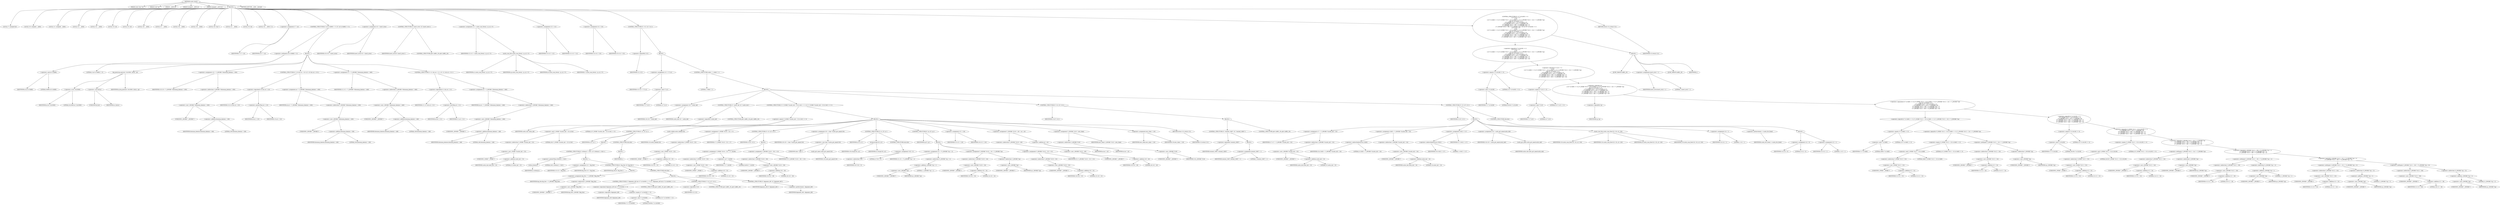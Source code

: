 digraph cache_insert {  
"1000116" [label = "(METHOD,cache_insert)" ]
"1000117" [label = "(PARAM,const char *a1)" ]
"1000118" [label = "(PARAM,void *cp)" ]
"1000119" [label = "(PARAM,__int64 a3)" ]
"1000120" [label = "(PARAM,unsigned __int64 a4)" ]
"1000121" [label = "(PARAM,unsigned __int16 a5)" ]
"1000122" [label = "(BLOCK,,)" ]
"1000123" [label = "(LOCAL,v7: unsigned int)" ]
"1000124" [label = "(LOCAL,v10: unsigned __int64)" ]
"1000125" [label = "(LOCAL,v11: unsigned __int64)" ]
"1000126" [label = "(LOCAL,v12: __int64)" ]
"1000127" [label = "(LOCAL,v13: __int64)" ]
"1000128" [label = "(LOCAL,v14: int)" ]
"1000129" [label = "(LOCAL,v15: int)" ]
"1000130" [label = "(LOCAL,v16: __int64)" ]
"1000131" [label = "(LOCAL,v17: __int64)" ]
"1000132" [label = "(LOCAL,v18: __int64)" ]
"1000133" [label = "(LOCAL,v19: __int64)" ]
"1000134" [label = "(LOCAL,v20: char *)" ]
"1000135" [label = "(LOCAL,v21: __int64)" ]
"1000136" [label = "(LOCAL,v23: int)" ]
"1000137" [label = "(LOCAL,v24: __int64 [ 2 ])" ]
"1000138" [label = "(<operator>.assignment,v7 = a5)" ]
"1000139" [label = "(IDENTIFIER,v7,v7 = a5)" ]
"1000140" [label = "(IDENTIFIER,a5,v7 = a5)" ]
"1000141" [label = "(CONTROL_STRUCTURE,if ( (a5 & 0x980) != 0 ),if ( (a5 & 0x980) != 0 ))" ]
"1000142" [label = "(<operator>.notEquals,(a5 & 0x980) != 0)" ]
"1000143" [label = "(<operator>.and,a5 & 0x980)" ]
"1000144" [label = "(IDENTIFIER,a5,a5 & 0x980)" ]
"1000145" [label = "(LITERAL,0x980,a5 & 0x980)" ]
"1000146" [label = "(LITERAL,0,(a5 & 0x980) != 0)" ]
"1000147" [label = "(BLOCK,,)" ]
"1000148" [label = "(log_query,log_query(a5 | 0x10000, (int)a1, cp))" ]
"1000149" [label = "(<operator>.or,a5 | 0x10000)" ]
"1000150" [label = "(IDENTIFIER,a5,a5 | 0x10000)" ]
"1000151" [label = "(LITERAL,0x10000,a5 | 0x10000)" ]
"1000152" [label = "(<operator>.cast,(int)a1)" ]
"1000153" [label = "(UNKNOWN,int,int)" ]
"1000154" [label = "(IDENTIFIER,a1,(int)a1)" ]
"1000155" [label = "(IDENTIFIER,cp,log_query(a5 | 0x10000, (int)a1, cp))" ]
"1000156" [label = "(<operator>.assignment,v10 = *(_QWORD *)(dnsmasq_daemon + 456))" ]
"1000157" [label = "(IDENTIFIER,v10,v10 = *(_QWORD *)(dnsmasq_daemon + 456))" ]
"1000158" [label = "(<operator>.indirection,*(_QWORD *)(dnsmasq_daemon + 456))" ]
"1000159" [label = "(<operator>.cast,(_QWORD *)(dnsmasq_daemon + 456))" ]
"1000160" [label = "(UNKNOWN,_QWORD *,_QWORD *)" ]
"1000161" [label = "(<operator>.addition,dnsmasq_daemon + 456)" ]
"1000162" [label = "(IDENTIFIER,dnsmasq_daemon,dnsmasq_daemon + 456)" ]
"1000163" [label = "(LITERAL,456,dnsmasq_daemon + 456)" ]
"1000164" [label = "(CONTROL_STRUCTURE,if ( v10 && a4 > v10 ),if ( v10 && a4 > v10 ))" ]
"1000165" [label = "(<operator>.logicalAnd,v10 && a4 > v10)" ]
"1000166" [label = "(IDENTIFIER,v10,v10 && a4 > v10)" ]
"1000167" [label = "(<operator>.greaterThan,a4 > v10)" ]
"1000168" [label = "(IDENTIFIER,a4,a4 > v10)" ]
"1000169" [label = "(IDENTIFIER,v10,a4 > v10)" ]
"1000170" [label = "(<operator>.assignment,a4 = *(_QWORD *)(dnsmasq_daemon + 456))" ]
"1000171" [label = "(IDENTIFIER,a4,a4 = *(_QWORD *)(dnsmasq_daemon + 456))" ]
"1000172" [label = "(<operator>.indirection,*(_QWORD *)(dnsmasq_daemon + 456))" ]
"1000173" [label = "(<operator>.cast,(_QWORD *)(dnsmasq_daemon + 456))" ]
"1000174" [label = "(UNKNOWN,_QWORD *,_QWORD *)" ]
"1000175" [label = "(<operator>.addition,dnsmasq_daemon + 456)" ]
"1000176" [label = "(IDENTIFIER,dnsmasq_daemon,dnsmasq_daemon + 456)" ]
"1000177" [label = "(LITERAL,456,dnsmasq_daemon + 456)" ]
"1000178" [label = "(<operator>.assignment,v11 = *(_QWORD *)(dnsmasq_daemon + 448))" ]
"1000179" [label = "(IDENTIFIER,v11,v11 = *(_QWORD *)(dnsmasq_daemon + 448))" ]
"1000180" [label = "(<operator>.indirection,*(_QWORD *)(dnsmasq_daemon + 448))" ]
"1000181" [label = "(<operator>.cast,(_QWORD *)(dnsmasq_daemon + 448))" ]
"1000182" [label = "(UNKNOWN,_QWORD *,_QWORD *)" ]
"1000183" [label = "(<operator>.addition,dnsmasq_daemon + 448)" ]
"1000184" [label = "(IDENTIFIER,dnsmasq_daemon,dnsmasq_daemon + 448)" ]
"1000185" [label = "(LITERAL,448,dnsmasq_daemon + 448)" ]
"1000186" [label = "(CONTROL_STRUCTURE,if ( v11 && a4 < v11 ),if ( v11 && a4 < v11 ))" ]
"1000187" [label = "(<operator>.logicalAnd,v11 && a4 < v11)" ]
"1000188" [label = "(IDENTIFIER,v11,v11 && a4 < v11)" ]
"1000189" [label = "(<operator>.lessThan,a4 < v11)" ]
"1000190" [label = "(IDENTIFIER,a4,a4 < v11)" ]
"1000191" [label = "(IDENTIFIER,v11,a4 < v11)" ]
"1000192" [label = "(<operator>.assignment,a4 = *(_QWORD *)(dnsmasq_daemon + 448))" ]
"1000193" [label = "(IDENTIFIER,a4,a4 = *(_QWORD *)(dnsmasq_daemon + 448))" ]
"1000194" [label = "(<operator>.indirection,*(_QWORD *)(dnsmasq_daemon + 448))" ]
"1000195" [label = "(<operator>.cast,(_QWORD *)(dnsmasq_daemon + 448))" ]
"1000196" [label = "(UNKNOWN,_QWORD *,_QWORD *)" ]
"1000197" [label = "(<operator>.addition,dnsmasq_daemon + 448)" ]
"1000198" [label = "(IDENTIFIER,dnsmasq_daemon,dnsmasq_daemon + 448)" ]
"1000199" [label = "(LITERAL,448,dnsmasq_daemon + 448)" ]
"1000200" [label = "(<operator>.assignment,v23 = insert_error)" ]
"1000201" [label = "(IDENTIFIER,v23,v23 = insert_error)" ]
"1000202" [label = "(IDENTIFIER,insert_error,v23 = insert_error)" ]
"1000203" [label = "(CONTROL_STRUCTURE,if ( insert_error ),if ( insert_error ))" ]
"1000204" [label = "(IDENTIFIER,insert_error,if ( insert_error ))" ]
"1000205" [label = "(CONTROL_STRUCTURE,goto LABEL_29;,goto LABEL_29;)" ]
"1000206" [label = "(<operator>.assignment,v12 = cache_scan_free(a1, cp, a3, v7))" ]
"1000207" [label = "(IDENTIFIER,v12,v12 = cache_scan_free(a1, cp, a3, v7))" ]
"1000208" [label = "(cache_scan_free,cache_scan_free(a1, cp, a3, v7))" ]
"1000209" [label = "(IDENTIFIER,a1,cache_scan_free(a1, cp, a3, v7))" ]
"1000210" [label = "(IDENTIFIER,cp,cache_scan_free(a1, cp, a3, v7))" ]
"1000211" [label = "(IDENTIFIER,a3,cache_scan_free(a1, cp, a3, v7))" ]
"1000212" [label = "(IDENTIFIER,v7,cache_scan_free(a1, cp, a3, v7))" ]
"1000213" [label = "(<operator>.assignment,v13 = v12)" ]
"1000214" [label = "(IDENTIFIER,v13,v13 = v12)" ]
"1000215" [label = "(IDENTIFIER,v12,v13 = v12)" ]
"1000216" [label = "(<operator>.assignment,v14 = v23)" ]
"1000217" [label = "(IDENTIFIER,v14,v14 = v23)" ]
"1000218" [label = "(IDENTIFIER,v23,v14 = v23)" ]
"1000219" [label = "(CONTROL_STRUCTURE,if ( !v12 ),if ( !v12 ))" ]
"1000220" [label = "(<operator>.logicalNot,!v12)" ]
"1000221" [label = "(IDENTIFIER,v12,!v12)" ]
"1000222" [label = "(BLOCK,,)" ]
"1000223" [label = "(<operator>.assignment,v15 = v7 & 4)" ]
"1000224" [label = "(IDENTIFIER,v15,v15 = v7 & 4)" ]
"1000225" [label = "(<operator>.and,v7 & 4)" ]
"1000226" [label = "(IDENTIFIER,v7,v7 & 4)" ]
"1000227" [label = "(LITERAL,4,v7 & 4)" ]
"1000228" [label = "(CONTROL_STRUCTURE,while ( 1 ),while ( 1 ))" ]
"1000229" [label = "(LITERAL,1,while ( 1 ))" ]
"1000230" [label = "(BLOCK,,)" ]
"1000231" [label = "(<operator>.assignment,v16 = cache_tail)" ]
"1000232" [label = "(IDENTIFIER,v16,v16 = cache_tail)" ]
"1000233" [label = "(IDENTIFIER,cache_tail,v16 = cache_tail)" ]
"1000234" [label = "(CONTROL_STRUCTURE,if ( !cache_tail ),if ( !cache_tail ))" ]
"1000235" [label = "(<operator>.logicalNot,!cache_tail)" ]
"1000236" [label = "(IDENTIFIER,cache_tail,!cache_tail)" ]
"1000237" [label = "(CONTROL_STRUCTURE,goto LABEL_28;,goto LABEL_28;)" ]
"1000238" [label = "(CONTROL_STRUCTURE,if ( (*(_WORD *)(cache_tail + 52) & 0xC) == 0 ),if ( (*(_WORD *)(cache_tail + 52) & 0xC) == 0 ))" ]
"1000239" [label = "(<operator>.equals,(*(_WORD *)(cache_tail + 52) & 0xC) == 0)" ]
"1000240" [label = "(<operator>.and,*(_WORD *)(cache_tail + 52) & 0xC)" ]
"1000241" [label = "(<operator>.indirection,*(_WORD *)(cache_tail + 52))" ]
"1000242" [label = "(<operator>.cast,(_WORD *)(cache_tail + 52))" ]
"1000243" [label = "(UNKNOWN,_WORD *,_WORD *)" ]
"1000244" [label = "(<operator>.addition,cache_tail + 52)" ]
"1000245" [label = "(IDENTIFIER,cache_tail,cache_tail + 52)" ]
"1000246" [label = "(LITERAL,52,cache_tail + 52)" ]
"1000247" [label = "(LITERAL,0xC,*(_WORD *)(cache_tail + 52) & 0xC)" ]
"1000248" [label = "(LITERAL,0,(*(_WORD *)(cache_tail + 52) & 0xC) == 0)" ]
"1000249" [label = "(BLOCK,,)" ]
"1000250" [label = "(CONTROL_STRUCTURE,if ( a1 ),if ( a1 ))" ]
"1000251" [label = "(IDENTIFIER,a1,if ( a1 ))" ]
"1000252" [label = "(BLOCK,,)" ]
"1000253" [label = "(CONTROL_STRUCTURE,if ( strlen(a1) > 0x31 ),if ( strlen(a1) > 0x31 ))" ]
"1000254" [label = "(<operator>.greaterThan,strlen(a1) > 0x31)" ]
"1000255" [label = "(strlen,strlen(a1))" ]
"1000256" [label = "(IDENTIFIER,a1,strlen(a1))" ]
"1000257" [label = "(LITERAL,0x31,strlen(a1) > 0x31)" ]
"1000258" [label = "(BLOCK,,)" ]
"1000259" [label = "(<operator>.assignment,v13 = big_free)" ]
"1000260" [label = "(IDENTIFIER,v13,v13 = big_free)" ]
"1000261" [label = "(IDENTIFIER,big_free,v13 = big_free)" ]
"1000262" [label = "(CONTROL_STRUCTURE,if ( big_free ),if ( big_free ))" ]
"1000263" [label = "(IDENTIFIER,big_free,if ( big_free ))" ]
"1000264" [label = "(BLOCK,,)" ]
"1000265" [label = "(<operator>.assignment,big_free = *(_QWORD *)big_free)" ]
"1000266" [label = "(IDENTIFIER,big_free,big_free = *(_QWORD *)big_free)" ]
"1000267" [label = "(<operator>.indirection,*(_QWORD *)big_free)" ]
"1000268" [label = "(<operator>.cast,(_QWORD *)big_free)" ]
"1000269" [label = "(UNKNOWN,_QWORD *,_QWORD *)" ]
"1000270" [label = "(IDENTIFIER,big_free,(_QWORD *)big_free)" ]
"1000271" [label = "(CONTROL_STRUCTURE,else,else)" ]
"1000272" [label = "(BLOCK,,)" ]
"1000273" [label = "(CONTROL_STRUCTURE,if ( !bignames_left && (v7 & 0x5000) == 0 ),if ( !bignames_left && (v7 & 0x5000) == 0 ))" ]
"1000274" [label = "(<operator>.logicalAnd,!bignames_left && (v7 & 0x5000) == 0)" ]
"1000275" [label = "(<operator>.logicalNot,!bignames_left)" ]
"1000276" [label = "(IDENTIFIER,bignames_left,!bignames_left)" ]
"1000277" [label = "(<operator>.equals,(v7 & 0x5000) == 0)" ]
"1000278" [label = "(<operator>.and,v7 & 0x5000)" ]
"1000279" [label = "(IDENTIFIER,v7,v7 & 0x5000)" ]
"1000280" [label = "(LITERAL,0x5000,v7 & 0x5000)" ]
"1000281" [label = "(LITERAL,0,(v7 & 0x5000) == 0)" ]
"1000282" [label = "(CONTROL_STRUCTURE,goto LABEL_28;,goto LABEL_28;)" ]
"1000283" [label = "(CONTROL_STRUCTURE,if ( !v13 ),if ( !v13 ))" ]
"1000284" [label = "(<operator>.logicalNot,!v13)" ]
"1000285" [label = "(IDENTIFIER,v13,!v13)" ]
"1000286" [label = "(CONTROL_STRUCTURE,goto LABEL_28;,goto LABEL_28;)" ]
"1000287" [label = "(CONTROL_STRUCTURE,if ( bignames_left ),if ( bignames_left ))" ]
"1000288" [label = "(IDENTIFIER,bignames_left,if ( bignames_left ))" ]
"1000289" [label = "(<operator>.preDecrement,--bignames_left)" ]
"1000290" [label = "(IDENTIFIER,bignames_left,--bignames_left)" ]
"1000291" [label = "(CONTROL_STRUCTURE,else,else)" ]
"1000292" [label = "(BLOCK,,)" ]
"1000293" [label = "(IDENTIFIER,L,)" ]
"1000294" [label = "(cache_unlink,cache_unlink(v16))" ]
"1000295" [label = "(IDENTIFIER,v16,cache_unlink(v16))" ]
"1000296" [label = "(<operator>.assignment,*(_WORD *)(v16 + 52) = v7)" ]
"1000297" [label = "(<operator>.indirection,*(_WORD *)(v16 + 52))" ]
"1000298" [label = "(<operator>.cast,(_WORD *)(v16 + 52))" ]
"1000299" [label = "(UNKNOWN,_WORD *,_WORD *)" ]
"1000300" [label = "(<operator>.addition,v16 + 52)" ]
"1000301" [label = "(IDENTIFIER,v16,v16 + 52)" ]
"1000302" [label = "(LITERAL,52,v16 + 52)" ]
"1000303" [label = "(IDENTIFIER,v7,*(_WORD *)(v16 + 52) = v7)" ]
"1000304" [label = "(CONTROL_STRUCTURE,if ( v13 ),if ( v13 ))" ]
"1000305" [label = "(IDENTIFIER,v13,if ( v13 ))" ]
"1000306" [label = "(BLOCK,,)" ]
"1000307" [label = "(<operator>.assignment,*(_WORD *)(v16 + 52) = v7 | 0x200)" ]
"1000308" [label = "(<operator>.indirection,*(_WORD *)(v16 + 52))" ]
"1000309" [label = "(<operator>.cast,(_WORD *)(v16 + 52))" ]
"1000310" [label = "(UNKNOWN,_WORD *,_WORD *)" ]
"1000311" [label = "(<operator>.addition,v16 + 52)" ]
"1000312" [label = "(IDENTIFIER,v16,v16 + 52)" ]
"1000313" [label = "(LITERAL,52,v16 + 52)" ]
"1000314" [label = "(<operator>.or,v7 | 0x200)" ]
"1000315" [label = "(IDENTIFIER,v7,v7 | 0x200)" ]
"1000316" [label = "(LITERAL,0x200,v7 | 0x200)" ]
"1000317" [label = "(<operator>.assignment,*(_QWORD *)(v16 + 56) = v13)" ]
"1000318" [label = "(<operator>.indirection,*(_QWORD *)(v16 + 56))" ]
"1000319" [label = "(<operator>.cast,(_QWORD *)(v16 + 56))" ]
"1000320" [label = "(UNKNOWN,_QWORD *,_QWORD *)" ]
"1000321" [label = "(<operator>.addition,v16 + 56)" ]
"1000322" [label = "(IDENTIFIER,v16,v16 + 56)" ]
"1000323" [label = "(LITERAL,56,v16 + 56)" ]
"1000324" [label = "(IDENTIFIER,v13,*(_QWORD *)(v16 + 56) = v13)" ]
"1000325" [label = "(<operator>.assignment,v20 = (char *)cache_get_name(v16))" ]
"1000326" [label = "(IDENTIFIER,v20,v20 = (char *)cache_get_name(v16))" ]
"1000327" [label = "(<operator>.cast,(char *)cache_get_name(v16))" ]
"1000328" [label = "(UNKNOWN,char *,char *)" ]
"1000329" [label = "(cache_get_name,cache_get_name(v16))" ]
"1000330" [label = "(IDENTIFIER,v16,cache_get_name(v16))" ]
"1000331" [label = "(CONTROL_STRUCTURE,if ( a1 ),if ( a1 ))" ]
"1000332" [label = "(IDENTIFIER,a1,if ( a1 ))" ]
"1000333" [label = "(strcpy,strcpy(v20, a1))" ]
"1000334" [label = "(IDENTIFIER,v20,strcpy(v20, a1))" ]
"1000335" [label = "(IDENTIFIER,a1,strcpy(v20, a1))" ]
"1000336" [label = "(CONTROL_STRUCTURE,else,else)" ]
"1000337" [label = "(<operator>.assignment,*v20 = 0)" ]
"1000338" [label = "(<operator>.indirection,*v20)" ]
"1000339" [label = "(IDENTIFIER,v20,*v20 = 0)" ]
"1000340" [label = "(LITERAL,0,*v20 = 0)" ]
"1000341" [label = "(CONTROL_STRUCTURE,if ( cp ),if ( cp ))" ]
"1000342" [label = "(IDENTIFIER,cp,if ( cp ))" ]
"1000343" [label = "(BLOCK,,)" ]
"1000344" [label = "(<operator>.assignment,v21 = *((_QWORD *)cp + 1))" ]
"1000345" [label = "(IDENTIFIER,v21,v21 = *((_QWORD *)cp + 1))" ]
"1000346" [label = "(<operator>.indirection,*((_QWORD *)cp + 1))" ]
"1000347" [label = "(<operator>.addition,(_QWORD *)cp + 1)" ]
"1000348" [label = "(<operator>.cast,(_QWORD *)cp)" ]
"1000349" [label = "(UNKNOWN,_QWORD *,_QWORD *)" ]
"1000350" [label = "(IDENTIFIER,cp,(_QWORD *)cp)" ]
"1000351" [label = "(LITERAL,1,(_QWORD *)cp + 1)" ]
"1000352" [label = "(<operator>.assignment,*(_QWORD *)(v16 + 24) = *(_QWORD *)cp)" ]
"1000353" [label = "(<operator>.indirection,*(_QWORD *)(v16 + 24))" ]
"1000354" [label = "(<operator>.cast,(_QWORD *)(v16 + 24))" ]
"1000355" [label = "(UNKNOWN,_QWORD *,_QWORD *)" ]
"1000356" [label = "(<operator>.addition,v16 + 24)" ]
"1000357" [label = "(IDENTIFIER,v16,v16 + 24)" ]
"1000358" [label = "(LITERAL,24,v16 + 24)" ]
"1000359" [label = "(<operator>.indirection,*(_QWORD *)cp)" ]
"1000360" [label = "(<operator>.cast,(_QWORD *)cp)" ]
"1000361" [label = "(UNKNOWN,_QWORD *,_QWORD *)" ]
"1000362" [label = "(IDENTIFIER,cp,(_QWORD *)cp)" ]
"1000363" [label = "(<operator>.assignment,*(_QWORD *)(v16 + 32) = v21)" ]
"1000364" [label = "(<operator>.indirection,*(_QWORD *)(v16 + 32))" ]
"1000365" [label = "(<operator>.cast,(_QWORD *)(v16 + 32))" ]
"1000366" [label = "(UNKNOWN,_QWORD *,_QWORD *)" ]
"1000367" [label = "(<operator>.addition,v16 + 32)" ]
"1000368" [label = "(IDENTIFIER,v16,v16 + 32)" ]
"1000369" [label = "(LITERAL,32,v16 + 32)" ]
"1000370" [label = "(IDENTIFIER,v21,*(_QWORD *)(v16 + 32) = v21)" ]
"1000371" [label = "(<operator>.assignment,v13 = v16)" ]
"1000372" [label = "(IDENTIFIER,v13,v13 = v16)" ]
"1000373" [label = "(IDENTIFIER,v16,v13 = v16)" ]
"1000374" [label = "(<operator>.assignment,*(_QWORD *)(v16 + 40) = a4 + a3)" ]
"1000375" [label = "(<operator>.indirection,*(_QWORD *)(v16 + 40))" ]
"1000376" [label = "(<operator>.cast,(_QWORD *)(v16 + 40))" ]
"1000377" [label = "(UNKNOWN,_QWORD *,_QWORD *)" ]
"1000378" [label = "(<operator>.addition,v16 + 40)" ]
"1000379" [label = "(IDENTIFIER,v16,v16 + 40)" ]
"1000380" [label = "(LITERAL,40,v16 + 40)" ]
"1000381" [label = "(<operator>.addition,a4 + a3)" ]
"1000382" [label = "(IDENTIFIER,a4,a4 + a3)" ]
"1000383" [label = "(IDENTIFIER,a3,a4 + a3)" ]
"1000384" [label = "(<operator>.assignment,*(_QWORD *)v16 = new_chain)" ]
"1000385" [label = "(<operator>.indirection,*(_QWORD *)v16)" ]
"1000386" [label = "(<operator>.cast,(_QWORD *)v16)" ]
"1000387" [label = "(UNKNOWN,_QWORD *,_QWORD *)" ]
"1000388" [label = "(IDENTIFIER,v16,(_QWORD *)v16)" ]
"1000389" [label = "(IDENTIFIER,new_chain,*(_QWORD *)v16 = new_chain)" ]
"1000390" [label = "(<operator>.assignment,new_chain = v16)" ]
"1000391" [label = "(IDENTIFIER,new_chain,new_chain = v16)" ]
"1000392" [label = "(IDENTIFIER,v16,new_chain = v16)" ]
"1000393" [label = "(RETURN,return v13;,return v13;)" ]
"1000394" [label = "(IDENTIFIER,v13,return v13;)" ]
"1000395" [label = "(CONTROL_STRUCTURE,if ( v14 ),if ( v14 ))" ]
"1000396" [label = "(IDENTIFIER,v14,if ( v14 ))" ]
"1000397" [label = "(BLOCK,,)" ]
"1000398" [label = "(CONTROL_STRUCTURE,if ( !warned_10067 ),if ( !warned_10067 ))" ]
"1000399" [label = "(<operator>.logicalNot,!warned_10067)" ]
"1000400" [label = "(IDENTIFIER,warned_10067,!warned_10067)" ]
"1000401" [label = "(BLOCK,,)" ]
"1000402" [label = "(<operator>.assignment,warned_10067 = 1)" ]
"1000403" [label = "(IDENTIFIER,warned_10067,warned_10067 = 1)" ]
"1000404" [label = "(LITERAL,1,warned_10067 = 1)" ]
"1000405" [label = "(CONTROL_STRUCTURE,goto LABEL_28;,goto LABEL_28;)" ]
"1000406" [label = "(CONTROL_STRUCTURE,if ( v15 ),if ( v15 ))" ]
"1000407" [label = "(IDENTIFIER,v15,if ( v15 ))" ]
"1000408" [label = "(BLOCK,,)" ]
"1000409" [label = "(<operator>.assignment,v17 = *(_QWORD *)(cache_tail + 32))" ]
"1000410" [label = "(IDENTIFIER,v17,v17 = *(_QWORD *)(cache_tail + 32))" ]
"1000411" [label = "(<operator>.indirection,*(_QWORD *)(cache_tail + 32))" ]
"1000412" [label = "(<operator>.cast,(_QWORD *)(cache_tail + 32))" ]
"1000413" [label = "(UNKNOWN,_QWORD *,_QWORD *)" ]
"1000414" [label = "(<operator>.addition,cache_tail + 32)" ]
"1000415" [label = "(IDENTIFIER,cache_tail,cache_tail + 32)" ]
"1000416" [label = "(LITERAL,32,cache_tail + 32)" ]
"1000417" [label = "(<operator>.assignment,v24[0] = *(_QWORD *)(cache_tail + 24))" ]
"1000418" [label = "(<operator>.indirectIndexAccess,v24[0])" ]
"1000419" [label = "(IDENTIFIER,v24,v24[0] = *(_QWORD *)(cache_tail + 24))" ]
"1000420" [label = "(LITERAL,0,v24[0] = *(_QWORD *)(cache_tail + 24))" ]
"1000421" [label = "(<operator>.indirection,*(_QWORD *)(cache_tail + 24))" ]
"1000422" [label = "(<operator>.cast,(_QWORD *)(cache_tail + 24))" ]
"1000423" [label = "(UNKNOWN,_QWORD *,_QWORD *)" ]
"1000424" [label = "(<operator>.addition,cache_tail + 24)" ]
"1000425" [label = "(IDENTIFIER,cache_tail,cache_tail + 24)" ]
"1000426" [label = "(LITERAL,24,cache_tail + 24)" ]
"1000427" [label = "(<operator>.assignment,v24[1] = v17)" ]
"1000428" [label = "(<operator>.indirectIndexAccess,v24[1])" ]
"1000429" [label = "(IDENTIFIER,v24,v24[1] = v17)" ]
"1000430" [label = "(LITERAL,1,v24[1] = v17)" ]
"1000431" [label = "(IDENTIFIER,v17,v24[1] = v17)" ]
"1000432" [label = "(<operator>.assignment,v18 = cache_get_name(cache_tail))" ]
"1000433" [label = "(IDENTIFIER,v18,v18 = cache_get_name(cache_tail))" ]
"1000434" [label = "(cache_get_name,cache_get_name(cache_tail))" ]
"1000435" [label = "(IDENTIFIER,cache_tail,cache_get_name(cache_tail))" ]
"1000436" [label = "(cache_scan_free,cache_scan_free(v18, v24, a3, v19))" ]
"1000437" [label = "(IDENTIFIER,v18,cache_scan_free(v18, v24, a3, v19))" ]
"1000438" [label = "(IDENTIFIER,v24,cache_scan_free(v18, v24, a3, v19))" ]
"1000439" [label = "(IDENTIFIER,a3,cache_scan_free(v18, v24, a3, v19))" ]
"1000440" [label = "(IDENTIFIER,v19,cache_scan_free(v18, v24, a3, v19))" ]
"1000441" [label = "(<operator>.assignment,v14 = 1)" ]
"1000442" [label = "(IDENTIFIER,v14,v14 = 1)" ]
"1000443" [label = "(LITERAL,1,v14 = 1)" ]
"1000444" [label = "(<operator>.preIncrement,++cache_live_freed)" ]
"1000445" [label = "(IDENTIFIER,cache_live_freed,++cache_live_freed)" ]
"1000446" [label = "(CONTROL_STRUCTURE,else,else)" ]
"1000447" [label = "(BLOCK,,)" ]
"1000448" [label = "(<operator>.assignment,v14 = 0)" ]
"1000449" [label = "(IDENTIFIER,v14,v14 = 0)" ]
"1000450" [label = "(LITERAL,0,v14 = 0)" ]
"1000451" [label = "(<operator>.assignment,v15 = 1)" ]
"1000452" [label = "(IDENTIFIER,v15,v15 = 1)" ]
"1000453" [label = "(LITERAL,1,v15 = 1)" ]
"1000454" [label = "(CONTROL_STRUCTURE,if ( (v7 & 0x180) == 0\n    || (v7 & 8) == 0\n    || !cp\n    || ((v7 & 0x80) == 0 || (*(_WORD *)(v12 + 52) & 0x80) == 0 || *(_DWORD *)(v12 + 24) != *(_DWORD *)cp)\n    && ((v7 & 0x100) == 0\n     || (*(_WORD *)(v12 + 52) & 0x100) == 0\n     || *(_DWORD *)(v12 + 24) != *(_DWORD *)cp\n     || *(_DWORD *)(v12 + 28) != *((_DWORD *)cp + 1)\n     || *(_DWORD *)(v12 + 32) != *((_DWORD *)cp + 2)\n     || *(_DWORD *)(v12 + 36) != *((_DWORD *)cp + 3)) ),if ( (v7 & 0x180) == 0\n    || (v7 & 8) == 0\n    || !cp\n    || ((v7 & 0x80) == 0 || (*(_WORD *)(v12 + 52) & 0x80) == 0 || *(_DWORD *)(v12 + 24) != *(_DWORD *)cp)\n    && ((v7 & 0x100) == 0\n     || (*(_WORD *)(v12 + 52) & 0x100) == 0\n     || *(_DWORD *)(v12 + 24) != *(_DWORD *)cp\n     || *(_DWORD *)(v12 + 28) != *((_DWORD *)cp + 1)\n     || *(_DWORD *)(v12 + 32) != *((_DWORD *)cp + 2)\n     || *(_DWORD *)(v12 + 36) != *((_DWORD *)cp + 3)) ))" ]
"1000455" [label = "(<operator>.logicalOr,(v7 & 0x180) == 0\n    || (v7 & 8) == 0\n    || !cp\n    || ((v7 & 0x80) == 0 || (*(_WORD *)(v12 + 52) & 0x80) == 0 || *(_DWORD *)(v12 + 24) != *(_DWORD *)cp)\n    && ((v7 & 0x100) == 0\n     || (*(_WORD *)(v12 + 52) & 0x100) == 0\n     || *(_DWORD *)(v12 + 24) != *(_DWORD *)cp\n     || *(_DWORD *)(v12 + 28) != *((_DWORD *)cp + 1)\n     || *(_DWORD *)(v12 + 32) != *((_DWORD *)cp + 2)\n     || *(_DWORD *)(v12 + 36) != *((_DWORD *)cp + 3)))" ]
"1000456" [label = "(<operator>.equals,(v7 & 0x180) == 0)" ]
"1000457" [label = "(<operator>.and,v7 & 0x180)" ]
"1000458" [label = "(IDENTIFIER,v7,v7 & 0x180)" ]
"1000459" [label = "(LITERAL,0x180,v7 & 0x180)" ]
"1000460" [label = "(LITERAL,0,(v7 & 0x180) == 0)" ]
"1000461" [label = "(<operator>.logicalOr,(v7 & 8) == 0\n    || !cp\n    || ((v7 & 0x80) == 0 || (*(_WORD *)(v12 + 52) & 0x80) == 0 || *(_DWORD *)(v12 + 24) != *(_DWORD *)cp)\n    && ((v7 & 0x100) == 0\n     || (*(_WORD *)(v12 + 52) & 0x100) == 0\n     || *(_DWORD *)(v12 + 24) != *(_DWORD *)cp\n     || *(_DWORD *)(v12 + 28) != *((_DWORD *)cp + 1)\n     || *(_DWORD *)(v12 + 32) != *((_DWORD *)cp + 2)\n     || *(_DWORD *)(v12 + 36) != *((_DWORD *)cp + 3)))" ]
"1000462" [label = "(<operator>.equals,(v7 & 8) == 0)" ]
"1000463" [label = "(<operator>.and,v7 & 8)" ]
"1000464" [label = "(IDENTIFIER,v7,v7 & 8)" ]
"1000465" [label = "(LITERAL,8,v7 & 8)" ]
"1000466" [label = "(LITERAL,0,(v7 & 8) == 0)" ]
"1000467" [label = "(<operator>.logicalOr,!cp\n    || ((v7 & 0x80) == 0 || (*(_WORD *)(v12 + 52) & 0x80) == 0 || *(_DWORD *)(v12 + 24) != *(_DWORD *)cp)\n    && ((v7 & 0x100) == 0\n     || (*(_WORD *)(v12 + 52) & 0x100) == 0\n     || *(_DWORD *)(v12 + 24) != *(_DWORD *)cp\n     || *(_DWORD *)(v12 + 28) != *((_DWORD *)cp + 1)\n     || *(_DWORD *)(v12 + 32) != *((_DWORD *)cp + 2)\n     || *(_DWORD *)(v12 + 36) != *((_DWORD *)cp + 3)))" ]
"1000468" [label = "(<operator>.logicalNot,!cp)" ]
"1000469" [label = "(IDENTIFIER,cp,!cp)" ]
"1000470" [label = "(<operator>.logicalAnd,((v7 & 0x80) == 0 || (*(_WORD *)(v12 + 52) & 0x80) == 0 || *(_DWORD *)(v12 + 24) != *(_DWORD *)cp)\n    && ((v7 & 0x100) == 0\n     || (*(_WORD *)(v12 + 52) & 0x100) == 0\n     || *(_DWORD *)(v12 + 24) != *(_DWORD *)cp\n     || *(_DWORD *)(v12 + 28) != *((_DWORD *)cp + 1)\n     || *(_DWORD *)(v12 + 32) != *((_DWORD *)cp + 2)\n     || *(_DWORD *)(v12 + 36) != *((_DWORD *)cp + 3)))" ]
"1000471" [label = "(<operator>.logicalOr,(v7 & 0x80) == 0 || (*(_WORD *)(v12 + 52) & 0x80) == 0 || *(_DWORD *)(v12 + 24) != *(_DWORD *)cp)" ]
"1000472" [label = "(<operator>.equals,(v7 & 0x80) == 0)" ]
"1000473" [label = "(<operator>.and,v7 & 0x80)" ]
"1000474" [label = "(IDENTIFIER,v7,v7 & 0x80)" ]
"1000475" [label = "(LITERAL,0x80,v7 & 0x80)" ]
"1000476" [label = "(LITERAL,0,(v7 & 0x80) == 0)" ]
"1000477" [label = "(<operator>.logicalOr,(*(_WORD *)(v12 + 52) & 0x80) == 0 || *(_DWORD *)(v12 + 24) != *(_DWORD *)cp)" ]
"1000478" [label = "(<operator>.equals,(*(_WORD *)(v12 + 52) & 0x80) == 0)" ]
"1000479" [label = "(<operator>.and,*(_WORD *)(v12 + 52) & 0x80)" ]
"1000480" [label = "(<operator>.indirection,*(_WORD *)(v12 + 52))" ]
"1000481" [label = "(<operator>.cast,(_WORD *)(v12 + 52))" ]
"1000482" [label = "(UNKNOWN,_WORD *,_WORD *)" ]
"1000483" [label = "(<operator>.addition,v12 + 52)" ]
"1000484" [label = "(IDENTIFIER,v12,v12 + 52)" ]
"1000485" [label = "(LITERAL,52,v12 + 52)" ]
"1000486" [label = "(LITERAL,0x80,*(_WORD *)(v12 + 52) & 0x80)" ]
"1000487" [label = "(LITERAL,0,(*(_WORD *)(v12 + 52) & 0x80) == 0)" ]
"1000488" [label = "(<operator>.notEquals,*(_DWORD *)(v12 + 24) != *(_DWORD *)cp)" ]
"1000489" [label = "(<operator>.indirection,*(_DWORD *)(v12 + 24))" ]
"1000490" [label = "(<operator>.cast,(_DWORD *)(v12 + 24))" ]
"1000491" [label = "(UNKNOWN,_DWORD *,_DWORD *)" ]
"1000492" [label = "(<operator>.addition,v12 + 24)" ]
"1000493" [label = "(IDENTIFIER,v12,v12 + 24)" ]
"1000494" [label = "(LITERAL,24,v12 + 24)" ]
"1000495" [label = "(<operator>.indirection,*(_DWORD *)cp)" ]
"1000496" [label = "(<operator>.cast,(_DWORD *)cp)" ]
"1000497" [label = "(UNKNOWN,_DWORD *,_DWORD *)" ]
"1000498" [label = "(IDENTIFIER,cp,(_DWORD *)cp)" ]
"1000499" [label = "(<operator>.logicalOr,(v7 & 0x100) == 0\n     || (*(_WORD *)(v12 + 52) & 0x100) == 0\n     || *(_DWORD *)(v12 + 24) != *(_DWORD *)cp\n     || *(_DWORD *)(v12 + 28) != *((_DWORD *)cp + 1)\n     || *(_DWORD *)(v12 + 32) != *((_DWORD *)cp + 2)\n     || *(_DWORD *)(v12 + 36) != *((_DWORD *)cp + 3))" ]
"1000500" [label = "(<operator>.equals,(v7 & 0x100) == 0)" ]
"1000501" [label = "(<operator>.and,v7 & 0x100)" ]
"1000502" [label = "(IDENTIFIER,v7,v7 & 0x100)" ]
"1000503" [label = "(LITERAL,0x100,v7 & 0x100)" ]
"1000504" [label = "(LITERAL,0,(v7 & 0x100) == 0)" ]
"1000505" [label = "(<operator>.logicalOr,(*(_WORD *)(v12 + 52) & 0x100) == 0\n     || *(_DWORD *)(v12 + 24) != *(_DWORD *)cp\n     || *(_DWORD *)(v12 + 28) != *((_DWORD *)cp + 1)\n     || *(_DWORD *)(v12 + 32) != *((_DWORD *)cp + 2)\n     || *(_DWORD *)(v12 + 36) != *((_DWORD *)cp + 3))" ]
"1000506" [label = "(<operator>.equals,(*(_WORD *)(v12 + 52) & 0x100) == 0)" ]
"1000507" [label = "(<operator>.and,*(_WORD *)(v12 + 52) & 0x100)" ]
"1000508" [label = "(<operator>.indirection,*(_WORD *)(v12 + 52))" ]
"1000509" [label = "(<operator>.cast,(_WORD *)(v12 + 52))" ]
"1000510" [label = "(UNKNOWN,_WORD *,_WORD *)" ]
"1000511" [label = "(<operator>.addition,v12 + 52)" ]
"1000512" [label = "(IDENTIFIER,v12,v12 + 52)" ]
"1000513" [label = "(LITERAL,52,v12 + 52)" ]
"1000514" [label = "(LITERAL,0x100,*(_WORD *)(v12 + 52) & 0x100)" ]
"1000515" [label = "(LITERAL,0,(*(_WORD *)(v12 + 52) & 0x100) == 0)" ]
"1000516" [label = "(<operator>.logicalOr,*(_DWORD *)(v12 + 24) != *(_DWORD *)cp\n     || *(_DWORD *)(v12 + 28) != *((_DWORD *)cp + 1)\n     || *(_DWORD *)(v12 + 32) != *((_DWORD *)cp + 2)\n     || *(_DWORD *)(v12 + 36) != *((_DWORD *)cp + 3))" ]
"1000517" [label = "(<operator>.notEquals,*(_DWORD *)(v12 + 24) != *(_DWORD *)cp)" ]
"1000518" [label = "(<operator>.indirection,*(_DWORD *)(v12 + 24))" ]
"1000519" [label = "(<operator>.cast,(_DWORD *)(v12 + 24))" ]
"1000520" [label = "(UNKNOWN,_DWORD *,_DWORD *)" ]
"1000521" [label = "(<operator>.addition,v12 + 24)" ]
"1000522" [label = "(IDENTIFIER,v12,v12 + 24)" ]
"1000523" [label = "(LITERAL,24,v12 + 24)" ]
"1000524" [label = "(<operator>.indirection,*(_DWORD *)cp)" ]
"1000525" [label = "(<operator>.cast,(_DWORD *)cp)" ]
"1000526" [label = "(UNKNOWN,_DWORD *,_DWORD *)" ]
"1000527" [label = "(IDENTIFIER,cp,(_DWORD *)cp)" ]
"1000528" [label = "(<operator>.logicalOr,*(_DWORD *)(v12 + 28) != *((_DWORD *)cp + 1)\n     || *(_DWORD *)(v12 + 32) != *((_DWORD *)cp + 2)\n     || *(_DWORD *)(v12 + 36) != *((_DWORD *)cp + 3))" ]
"1000529" [label = "(<operator>.notEquals,*(_DWORD *)(v12 + 28) != *((_DWORD *)cp + 1))" ]
"1000530" [label = "(<operator>.indirection,*(_DWORD *)(v12 + 28))" ]
"1000531" [label = "(<operator>.cast,(_DWORD *)(v12 + 28))" ]
"1000532" [label = "(UNKNOWN,_DWORD *,_DWORD *)" ]
"1000533" [label = "(<operator>.addition,v12 + 28)" ]
"1000534" [label = "(IDENTIFIER,v12,v12 + 28)" ]
"1000535" [label = "(LITERAL,28,v12 + 28)" ]
"1000536" [label = "(<operator>.indirection,*((_DWORD *)cp + 1))" ]
"1000537" [label = "(<operator>.addition,(_DWORD *)cp + 1)" ]
"1000538" [label = "(<operator>.cast,(_DWORD *)cp)" ]
"1000539" [label = "(UNKNOWN,_DWORD *,_DWORD *)" ]
"1000540" [label = "(IDENTIFIER,cp,(_DWORD *)cp)" ]
"1000541" [label = "(LITERAL,1,(_DWORD *)cp + 1)" ]
"1000542" [label = "(<operator>.logicalOr,*(_DWORD *)(v12 + 32) != *((_DWORD *)cp + 2)\n     || *(_DWORD *)(v12 + 36) != *((_DWORD *)cp + 3))" ]
"1000543" [label = "(<operator>.notEquals,*(_DWORD *)(v12 + 32) != *((_DWORD *)cp + 2))" ]
"1000544" [label = "(<operator>.indirection,*(_DWORD *)(v12 + 32))" ]
"1000545" [label = "(<operator>.cast,(_DWORD *)(v12 + 32))" ]
"1000546" [label = "(UNKNOWN,_DWORD *,_DWORD *)" ]
"1000547" [label = "(<operator>.addition,v12 + 32)" ]
"1000548" [label = "(IDENTIFIER,v12,v12 + 32)" ]
"1000549" [label = "(LITERAL,32,v12 + 32)" ]
"1000550" [label = "(<operator>.indirection,*((_DWORD *)cp + 2))" ]
"1000551" [label = "(<operator>.addition,(_DWORD *)cp + 2)" ]
"1000552" [label = "(<operator>.cast,(_DWORD *)cp)" ]
"1000553" [label = "(UNKNOWN,_DWORD *,_DWORD *)" ]
"1000554" [label = "(IDENTIFIER,cp,(_DWORD *)cp)" ]
"1000555" [label = "(LITERAL,2,(_DWORD *)cp + 2)" ]
"1000556" [label = "(<operator>.notEquals,*(_DWORD *)(v12 + 36) != *((_DWORD *)cp + 3))" ]
"1000557" [label = "(<operator>.indirection,*(_DWORD *)(v12 + 36))" ]
"1000558" [label = "(<operator>.cast,(_DWORD *)(v12 + 36))" ]
"1000559" [label = "(UNKNOWN,_DWORD *,_DWORD *)" ]
"1000560" [label = "(<operator>.addition,v12 + 36)" ]
"1000561" [label = "(IDENTIFIER,v12,v12 + 36)" ]
"1000562" [label = "(LITERAL,36,v12 + 36)" ]
"1000563" [label = "(<operator>.indirection,*((_DWORD *)cp + 3))" ]
"1000564" [label = "(<operator>.addition,(_DWORD *)cp + 3)" ]
"1000565" [label = "(<operator>.cast,(_DWORD *)cp)" ]
"1000566" [label = "(UNKNOWN,_DWORD *,_DWORD *)" ]
"1000567" [label = "(IDENTIFIER,cp,(_DWORD *)cp)" ]
"1000568" [label = "(LITERAL,3,(_DWORD *)cp + 3)" ]
"1000569" [label = "(BLOCK,,)" ]
"1000570" [label = "(JUMP_TARGET,LABEL_28)" ]
"1000571" [label = "(<operator>.assignment,insert_error = 1)" ]
"1000572" [label = "(IDENTIFIER,insert_error,insert_error = 1)" ]
"1000573" [label = "(LITERAL,1,insert_error = 1)" ]
"1000574" [label = "(JUMP_TARGET,LABEL_29)" ]
"1000575" [label = "(IDENTIFIER,L,)" ]
"1000576" [label = "(RETURN,return v13;,return v13;)" ]
"1000577" [label = "(IDENTIFIER,v13,return v13;)" ]
"1000578" [label = "(METHOD_RETURN,__int64 __fastcall)" ]
  "1000116" -> "1000117" 
  "1000116" -> "1000118" 
  "1000116" -> "1000119" 
  "1000116" -> "1000120" 
  "1000116" -> "1000121" 
  "1000116" -> "1000122" 
  "1000116" -> "1000578" 
  "1000122" -> "1000123" 
  "1000122" -> "1000124" 
  "1000122" -> "1000125" 
  "1000122" -> "1000126" 
  "1000122" -> "1000127" 
  "1000122" -> "1000128" 
  "1000122" -> "1000129" 
  "1000122" -> "1000130" 
  "1000122" -> "1000131" 
  "1000122" -> "1000132" 
  "1000122" -> "1000133" 
  "1000122" -> "1000134" 
  "1000122" -> "1000135" 
  "1000122" -> "1000136" 
  "1000122" -> "1000137" 
  "1000122" -> "1000138" 
  "1000122" -> "1000141" 
  "1000122" -> "1000200" 
  "1000122" -> "1000203" 
  "1000122" -> "1000206" 
  "1000122" -> "1000213" 
  "1000122" -> "1000216" 
  "1000122" -> "1000219" 
  "1000122" -> "1000454" 
  "1000122" -> "1000576" 
  "1000138" -> "1000139" 
  "1000138" -> "1000140" 
  "1000141" -> "1000142" 
  "1000141" -> "1000147" 
  "1000142" -> "1000143" 
  "1000142" -> "1000146" 
  "1000143" -> "1000144" 
  "1000143" -> "1000145" 
  "1000147" -> "1000148" 
  "1000147" -> "1000156" 
  "1000147" -> "1000164" 
  "1000147" -> "1000178" 
  "1000147" -> "1000186" 
  "1000148" -> "1000149" 
  "1000148" -> "1000152" 
  "1000148" -> "1000155" 
  "1000149" -> "1000150" 
  "1000149" -> "1000151" 
  "1000152" -> "1000153" 
  "1000152" -> "1000154" 
  "1000156" -> "1000157" 
  "1000156" -> "1000158" 
  "1000158" -> "1000159" 
  "1000159" -> "1000160" 
  "1000159" -> "1000161" 
  "1000161" -> "1000162" 
  "1000161" -> "1000163" 
  "1000164" -> "1000165" 
  "1000164" -> "1000170" 
  "1000165" -> "1000166" 
  "1000165" -> "1000167" 
  "1000167" -> "1000168" 
  "1000167" -> "1000169" 
  "1000170" -> "1000171" 
  "1000170" -> "1000172" 
  "1000172" -> "1000173" 
  "1000173" -> "1000174" 
  "1000173" -> "1000175" 
  "1000175" -> "1000176" 
  "1000175" -> "1000177" 
  "1000178" -> "1000179" 
  "1000178" -> "1000180" 
  "1000180" -> "1000181" 
  "1000181" -> "1000182" 
  "1000181" -> "1000183" 
  "1000183" -> "1000184" 
  "1000183" -> "1000185" 
  "1000186" -> "1000187" 
  "1000186" -> "1000192" 
  "1000187" -> "1000188" 
  "1000187" -> "1000189" 
  "1000189" -> "1000190" 
  "1000189" -> "1000191" 
  "1000192" -> "1000193" 
  "1000192" -> "1000194" 
  "1000194" -> "1000195" 
  "1000195" -> "1000196" 
  "1000195" -> "1000197" 
  "1000197" -> "1000198" 
  "1000197" -> "1000199" 
  "1000200" -> "1000201" 
  "1000200" -> "1000202" 
  "1000203" -> "1000204" 
  "1000203" -> "1000205" 
  "1000206" -> "1000207" 
  "1000206" -> "1000208" 
  "1000208" -> "1000209" 
  "1000208" -> "1000210" 
  "1000208" -> "1000211" 
  "1000208" -> "1000212" 
  "1000213" -> "1000214" 
  "1000213" -> "1000215" 
  "1000216" -> "1000217" 
  "1000216" -> "1000218" 
  "1000219" -> "1000220" 
  "1000219" -> "1000222" 
  "1000220" -> "1000221" 
  "1000222" -> "1000223" 
  "1000222" -> "1000228" 
  "1000223" -> "1000224" 
  "1000223" -> "1000225" 
  "1000225" -> "1000226" 
  "1000225" -> "1000227" 
  "1000228" -> "1000229" 
  "1000228" -> "1000230" 
  "1000230" -> "1000231" 
  "1000230" -> "1000234" 
  "1000230" -> "1000238" 
  "1000230" -> "1000395" 
  "1000230" -> "1000406" 
  "1000231" -> "1000232" 
  "1000231" -> "1000233" 
  "1000234" -> "1000235" 
  "1000234" -> "1000237" 
  "1000235" -> "1000236" 
  "1000238" -> "1000239" 
  "1000238" -> "1000249" 
  "1000239" -> "1000240" 
  "1000239" -> "1000248" 
  "1000240" -> "1000241" 
  "1000240" -> "1000247" 
  "1000241" -> "1000242" 
  "1000242" -> "1000243" 
  "1000242" -> "1000244" 
  "1000244" -> "1000245" 
  "1000244" -> "1000246" 
  "1000249" -> "1000250" 
  "1000249" -> "1000294" 
  "1000249" -> "1000296" 
  "1000249" -> "1000304" 
  "1000249" -> "1000325" 
  "1000249" -> "1000331" 
  "1000249" -> "1000341" 
  "1000249" -> "1000371" 
  "1000249" -> "1000374" 
  "1000249" -> "1000384" 
  "1000249" -> "1000390" 
  "1000249" -> "1000393" 
  "1000250" -> "1000251" 
  "1000250" -> "1000252" 
  "1000250" -> "1000291" 
  "1000252" -> "1000253" 
  "1000253" -> "1000254" 
  "1000253" -> "1000258" 
  "1000254" -> "1000255" 
  "1000254" -> "1000257" 
  "1000255" -> "1000256" 
  "1000258" -> "1000259" 
  "1000258" -> "1000262" 
  "1000259" -> "1000260" 
  "1000259" -> "1000261" 
  "1000262" -> "1000263" 
  "1000262" -> "1000264" 
  "1000262" -> "1000271" 
  "1000264" -> "1000265" 
  "1000265" -> "1000266" 
  "1000265" -> "1000267" 
  "1000267" -> "1000268" 
  "1000268" -> "1000269" 
  "1000268" -> "1000270" 
  "1000271" -> "1000272" 
  "1000272" -> "1000273" 
  "1000272" -> "1000283" 
  "1000272" -> "1000287" 
  "1000273" -> "1000274" 
  "1000273" -> "1000282" 
  "1000274" -> "1000275" 
  "1000274" -> "1000277" 
  "1000275" -> "1000276" 
  "1000277" -> "1000278" 
  "1000277" -> "1000281" 
  "1000278" -> "1000279" 
  "1000278" -> "1000280" 
  "1000283" -> "1000284" 
  "1000283" -> "1000286" 
  "1000284" -> "1000285" 
  "1000287" -> "1000288" 
  "1000287" -> "1000289" 
  "1000289" -> "1000290" 
  "1000291" -> "1000292" 
  "1000292" -> "1000293" 
  "1000294" -> "1000295" 
  "1000296" -> "1000297" 
  "1000296" -> "1000303" 
  "1000297" -> "1000298" 
  "1000298" -> "1000299" 
  "1000298" -> "1000300" 
  "1000300" -> "1000301" 
  "1000300" -> "1000302" 
  "1000304" -> "1000305" 
  "1000304" -> "1000306" 
  "1000306" -> "1000307" 
  "1000306" -> "1000317" 
  "1000307" -> "1000308" 
  "1000307" -> "1000314" 
  "1000308" -> "1000309" 
  "1000309" -> "1000310" 
  "1000309" -> "1000311" 
  "1000311" -> "1000312" 
  "1000311" -> "1000313" 
  "1000314" -> "1000315" 
  "1000314" -> "1000316" 
  "1000317" -> "1000318" 
  "1000317" -> "1000324" 
  "1000318" -> "1000319" 
  "1000319" -> "1000320" 
  "1000319" -> "1000321" 
  "1000321" -> "1000322" 
  "1000321" -> "1000323" 
  "1000325" -> "1000326" 
  "1000325" -> "1000327" 
  "1000327" -> "1000328" 
  "1000327" -> "1000329" 
  "1000329" -> "1000330" 
  "1000331" -> "1000332" 
  "1000331" -> "1000333" 
  "1000331" -> "1000336" 
  "1000333" -> "1000334" 
  "1000333" -> "1000335" 
  "1000336" -> "1000337" 
  "1000337" -> "1000338" 
  "1000337" -> "1000340" 
  "1000338" -> "1000339" 
  "1000341" -> "1000342" 
  "1000341" -> "1000343" 
  "1000343" -> "1000344" 
  "1000343" -> "1000352" 
  "1000343" -> "1000363" 
  "1000344" -> "1000345" 
  "1000344" -> "1000346" 
  "1000346" -> "1000347" 
  "1000347" -> "1000348" 
  "1000347" -> "1000351" 
  "1000348" -> "1000349" 
  "1000348" -> "1000350" 
  "1000352" -> "1000353" 
  "1000352" -> "1000359" 
  "1000353" -> "1000354" 
  "1000354" -> "1000355" 
  "1000354" -> "1000356" 
  "1000356" -> "1000357" 
  "1000356" -> "1000358" 
  "1000359" -> "1000360" 
  "1000360" -> "1000361" 
  "1000360" -> "1000362" 
  "1000363" -> "1000364" 
  "1000363" -> "1000370" 
  "1000364" -> "1000365" 
  "1000365" -> "1000366" 
  "1000365" -> "1000367" 
  "1000367" -> "1000368" 
  "1000367" -> "1000369" 
  "1000371" -> "1000372" 
  "1000371" -> "1000373" 
  "1000374" -> "1000375" 
  "1000374" -> "1000381" 
  "1000375" -> "1000376" 
  "1000376" -> "1000377" 
  "1000376" -> "1000378" 
  "1000378" -> "1000379" 
  "1000378" -> "1000380" 
  "1000381" -> "1000382" 
  "1000381" -> "1000383" 
  "1000384" -> "1000385" 
  "1000384" -> "1000389" 
  "1000385" -> "1000386" 
  "1000386" -> "1000387" 
  "1000386" -> "1000388" 
  "1000390" -> "1000391" 
  "1000390" -> "1000392" 
  "1000393" -> "1000394" 
  "1000395" -> "1000396" 
  "1000395" -> "1000397" 
  "1000397" -> "1000398" 
  "1000397" -> "1000405" 
  "1000398" -> "1000399" 
  "1000398" -> "1000401" 
  "1000399" -> "1000400" 
  "1000401" -> "1000402" 
  "1000402" -> "1000403" 
  "1000402" -> "1000404" 
  "1000406" -> "1000407" 
  "1000406" -> "1000408" 
  "1000406" -> "1000446" 
  "1000408" -> "1000409" 
  "1000408" -> "1000417" 
  "1000408" -> "1000427" 
  "1000408" -> "1000432" 
  "1000408" -> "1000436" 
  "1000408" -> "1000441" 
  "1000408" -> "1000444" 
  "1000409" -> "1000410" 
  "1000409" -> "1000411" 
  "1000411" -> "1000412" 
  "1000412" -> "1000413" 
  "1000412" -> "1000414" 
  "1000414" -> "1000415" 
  "1000414" -> "1000416" 
  "1000417" -> "1000418" 
  "1000417" -> "1000421" 
  "1000418" -> "1000419" 
  "1000418" -> "1000420" 
  "1000421" -> "1000422" 
  "1000422" -> "1000423" 
  "1000422" -> "1000424" 
  "1000424" -> "1000425" 
  "1000424" -> "1000426" 
  "1000427" -> "1000428" 
  "1000427" -> "1000431" 
  "1000428" -> "1000429" 
  "1000428" -> "1000430" 
  "1000432" -> "1000433" 
  "1000432" -> "1000434" 
  "1000434" -> "1000435" 
  "1000436" -> "1000437" 
  "1000436" -> "1000438" 
  "1000436" -> "1000439" 
  "1000436" -> "1000440" 
  "1000441" -> "1000442" 
  "1000441" -> "1000443" 
  "1000444" -> "1000445" 
  "1000446" -> "1000447" 
  "1000447" -> "1000448" 
  "1000447" -> "1000451" 
  "1000448" -> "1000449" 
  "1000448" -> "1000450" 
  "1000451" -> "1000452" 
  "1000451" -> "1000453" 
  "1000454" -> "1000455" 
  "1000454" -> "1000569" 
  "1000455" -> "1000456" 
  "1000455" -> "1000461" 
  "1000456" -> "1000457" 
  "1000456" -> "1000460" 
  "1000457" -> "1000458" 
  "1000457" -> "1000459" 
  "1000461" -> "1000462" 
  "1000461" -> "1000467" 
  "1000462" -> "1000463" 
  "1000462" -> "1000466" 
  "1000463" -> "1000464" 
  "1000463" -> "1000465" 
  "1000467" -> "1000468" 
  "1000467" -> "1000470" 
  "1000468" -> "1000469" 
  "1000470" -> "1000471" 
  "1000470" -> "1000499" 
  "1000471" -> "1000472" 
  "1000471" -> "1000477" 
  "1000472" -> "1000473" 
  "1000472" -> "1000476" 
  "1000473" -> "1000474" 
  "1000473" -> "1000475" 
  "1000477" -> "1000478" 
  "1000477" -> "1000488" 
  "1000478" -> "1000479" 
  "1000478" -> "1000487" 
  "1000479" -> "1000480" 
  "1000479" -> "1000486" 
  "1000480" -> "1000481" 
  "1000481" -> "1000482" 
  "1000481" -> "1000483" 
  "1000483" -> "1000484" 
  "1000483" -> "1000485" 
  "1000488" -> "1000489" 
  "1000488" -> "1000495" 
  "1000489" -> "1000490" 
  "1000490" -> "1000491" 
  "1000490" -> "1000492" 
  "1000492" -> "1000493" 
  "1000492" -> "1000494" 
  "1000495" -> "1000496" 
  "1000496" -> "1000497" 
  "1000496" -> "1000498" 
  "1000499" -> "1000500" 
  "1000499" -> "1000505" 
  "1000500" -> "1000501" 
  "1000500" -> "1000504" 
  "1000501" -> "1000502" 
  "1000501" -> "1000503" 
  "1000505" -> "1000506" 
  "1000505" -> "1000516" 
  "1000506" -> "1000507" 
  "1000506" -> "1000515" 
  "1000507" -> "1000508" 
  "1000507" -> "1000514" 
  "1000508" -> "1000509" 
  "1000509" -> "1000510" 
  "1000509" -> "1000511" 
  "1000511" -> "1000512" 
  "1000511" -> "1000513" 
  "1000516" -> "1000517" 
  "1000516" -> "1000528" 
  "1000517" -> "1000518" 
  "1000517" -> "1000524" 
  "1000518" -> "1000519" 
  "1000519" -> "1000520" 
  "1000519" -> "1000521" 
  "1000521" -> "1000522" 
  "1000521" -> "1000523" 
  "1000524" -> "1000525" 
  "1000525" -> "1000526" 
  "1000525" -> "1000527" 
  "1000528" -> "1000529" 
  "1000528" -> "1000542" 
  "1000529" -> "1000530" 
  "1000529" -> "1000536" 
  "1000530" -> "1000531" 
  "1000531" -> "1000532" 
  "1000531" -> "1000533" 
  "1000533" -> "1000534" 
  "1000533" -> "1000535" 
  "1000536" -> "1000537" 
  "1000537" -> "1000538" 
  "1000537" -> "1000541" 
  "1000538" -> "1000539" 
  "1000538" -> "1000540" 
  "1000542" -> "1000543" 
  "1000542" -> "1000556" 
  "1000543" -> "1000544" 
  "1000543" -> "1000550" 
  "1000544" -> "1000545" 
  "1000545" -> "1000546" 
  "1000545" -> "1000547" 
  "1000547" -> "1000548" 
  "1000547" -> "1000549" 
  "1000550" -> "1000551" 
  "1000551" -> "1000552" 
  "1000551" -> "1000555" 
  "1000552" -> "1000553" 
  "1000552" -> "1000554" 
  "1000556" -> "1000557" 
  "1000556" -> "1000563" 
  "1000557" -> "1000558" 
  "1000558" -> "1000559" 
  "1000558" -> "1000560" 
  "1000560" -> "1000561" 
  "1000560" -> "1000562" 
  "1000563" -> "1000564" 
  "1000564" -> "1000565" 
  "1000564" -> "1000568" 
  "1000565" -> "1000566" 
  "1000565" -> "1000567" 
  "1000569" -> "1000570" 
  "1000569" -> "1000571" 
  "1000569" -> "1000574" 
  "1000569" -> "1000575" 
  "1000571" -> "1000572" 
  "1000571" -> "1000573" 
  "1000576" -> "1000577" 
}
